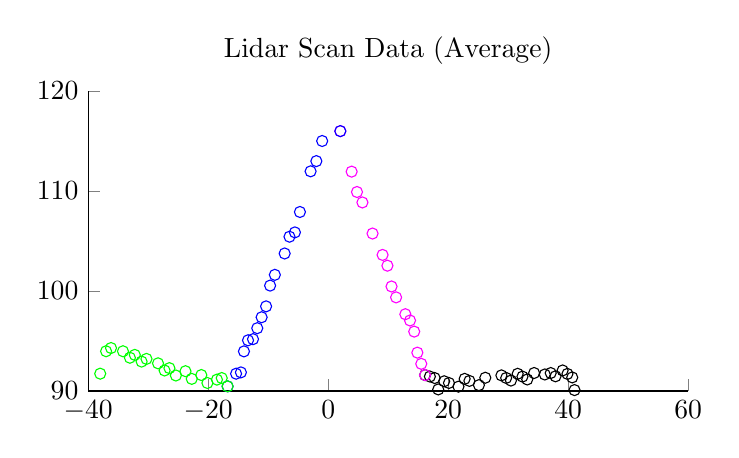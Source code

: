 % This file was created by matlab2tikz v0.4.0.
% Copyright (c) 2008--2013, Nico Schlömer <nico.schloemer@gmail.com>
% All rights reserved.
% 
% The latest updates can be retrieved from
%   http://www.mathworks.com/matlabcentral/fileexchange/22022-matlab2tikz
% where you can also make suggestions and rate matlab2tikz.
% 
% 
% 

% defining custom colors
\definecolor{mycolor1}{rgb}{1,0,1}%

\begin{tikzpicture}

\begin{axis}[%
width=3.0in,
height=1.5in,
unbounded coords=jump,
scale only axis,
xmin=-40,
xmax=60,
ymin=90,
ymax=120,
title={Lidar Scan Data (Average)},
axis x line*=bottom,
axis y line*=left
]
\addplot [
color=black,
only marks,
mark=o,
mark options={solid},
forget plot
]
table[row sep=crcr]{
41.055 90.086\\
40.674 91.355\\
39.875 91.706\\
39.073 92.05\\
37.886 91.464\\
37.086 91.791\\
36.1 91.646\\
34.32 91.794\\
33.176 91.15\\
32.379 91.436\\
31.58 91.715\\
30.461 91.039\\
29.666 91.301\\
28.868 91.557\\
26.186 91.32\\
25.12 90.581\\
23.536 91.006\\
22.741 91.208\\
21.71 90.43\\
20.129 90.796\\
19.336 90.968\\
18.342 90.153\\
17.745 91.291\\
16.948 91.443\\
16.149 91.587\\
};
\addplot [
color=mycolor1,
only marks,
mark=o,
mark options={solid},
forget plot
]
table[row sep=crcr]{
16.149 91.587\\
15.514 92.711\\
14.861 93.83\\
14.338 95.935\\
13.639 97.046\\
12.859 97.674\\
11.32 99.357\\
10.557 100.447\\
9.872 102.526\\
9.064 103.604\\
7.394 105.742\\
5.705 108.851\\
4.798 109.895\\
3.909 111.932\\
2.024 115.982\\
};
\addplot [
color=blue,
only marks,
mark=o,
mark options={solid},
forget plot
]
table[row sep=crcr]{
2.024 115.982\\
};
\addplot [
color=blue,
only marks,
mark=o,
mark options={solid},
forget plot
]
table[row sep=crcr]{
-1.004 114.996\\
-1.972 112.983\\
-2.932 111.962\\
-4.711 107.897\\
-5.548 105.855\\
-6.448 105.424\\
-7.255 103.747\\
-8.89 101.612\\
-9.68 100.535\\
-10.348 98.458\\
-11.094 97.37\\
-11.821 96.277\\
-12.531 95.179\\
-13.361 95.066\\
-14.042 93.957\\
-14.548 91.855\\
-15.349 91.725\\
-16.766 90.459\\
};
\addplot [
color=green,
only marks,
mark=o,
mark options={solid},
forget plot
]
table[row sep=crcr]{
-16.766 90.459\\
-17.745 91.291\\
-18.541 91.133\\
-20.129 90.796\\
-21.145 91.591\\
-22.741 91.208\\
-23.786 91.974\\
-25.388 91.545\\
-26.461 92.281\\
-27.265 92.047\\
-28.36 92.762\\
-30.284 93.204\\
-31.096 92.936\\
-32.231 93.606\\
-33.047 93.322\\
-34.202 93.969\\
-36.195 94.292\\
-37.017 93.972\\
-37.995 91.728\\
};
\end{axis}
\end{tikzpicture}%